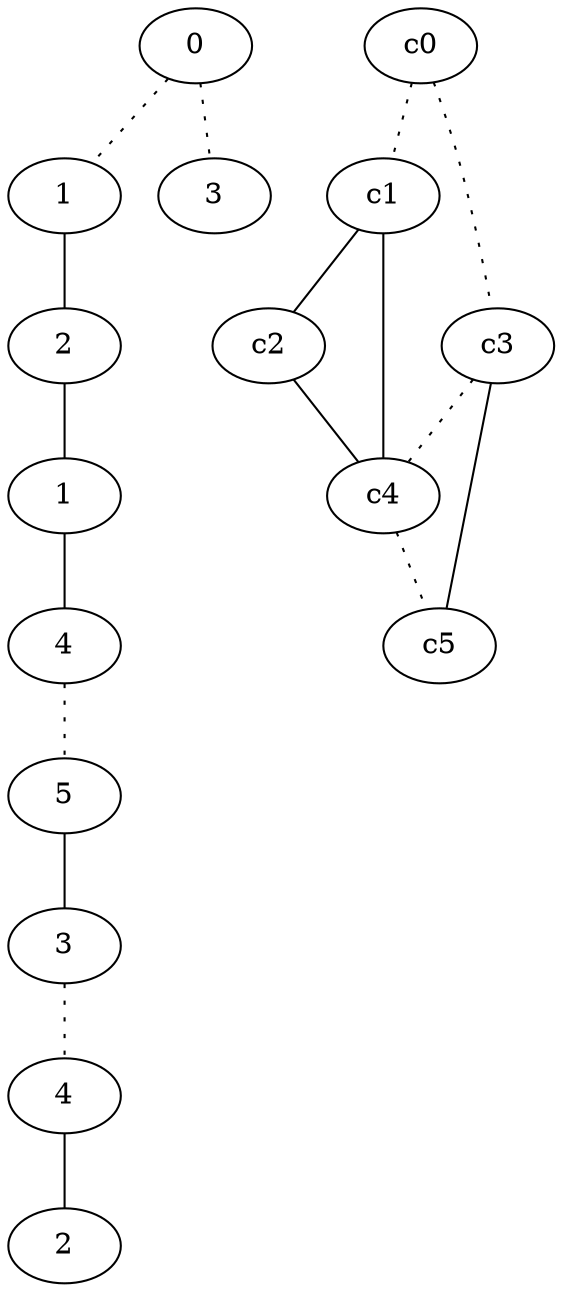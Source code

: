 graph {
a0[label=0];
a1[label=1];
a2[label=2];
a3[label=1];
a4[label=4];
a5[label=5];
a6[label=3];
a7[label=4];
a8[label=2];
a9[label=3];
a0 -- a1 [style=dotted];
a0 -- a9 [style=dotted];
a1 -- a2;
a2 -- a3;
a3 -- a4;
a4 -- a5 [style=dotted];
a5 -- a6;
a6 -- a7 [style=dotted];
a7 -- a8;
c0 -- c1 [style=dotted];
c0 -- c3 [style=dotted];
c1 -- c2;
c1 -- c4;
c2 -- c4;
c3 -- c4 [style=dotted];
c3 -- c5;
c4 -- c5 [style=dotted];
}
